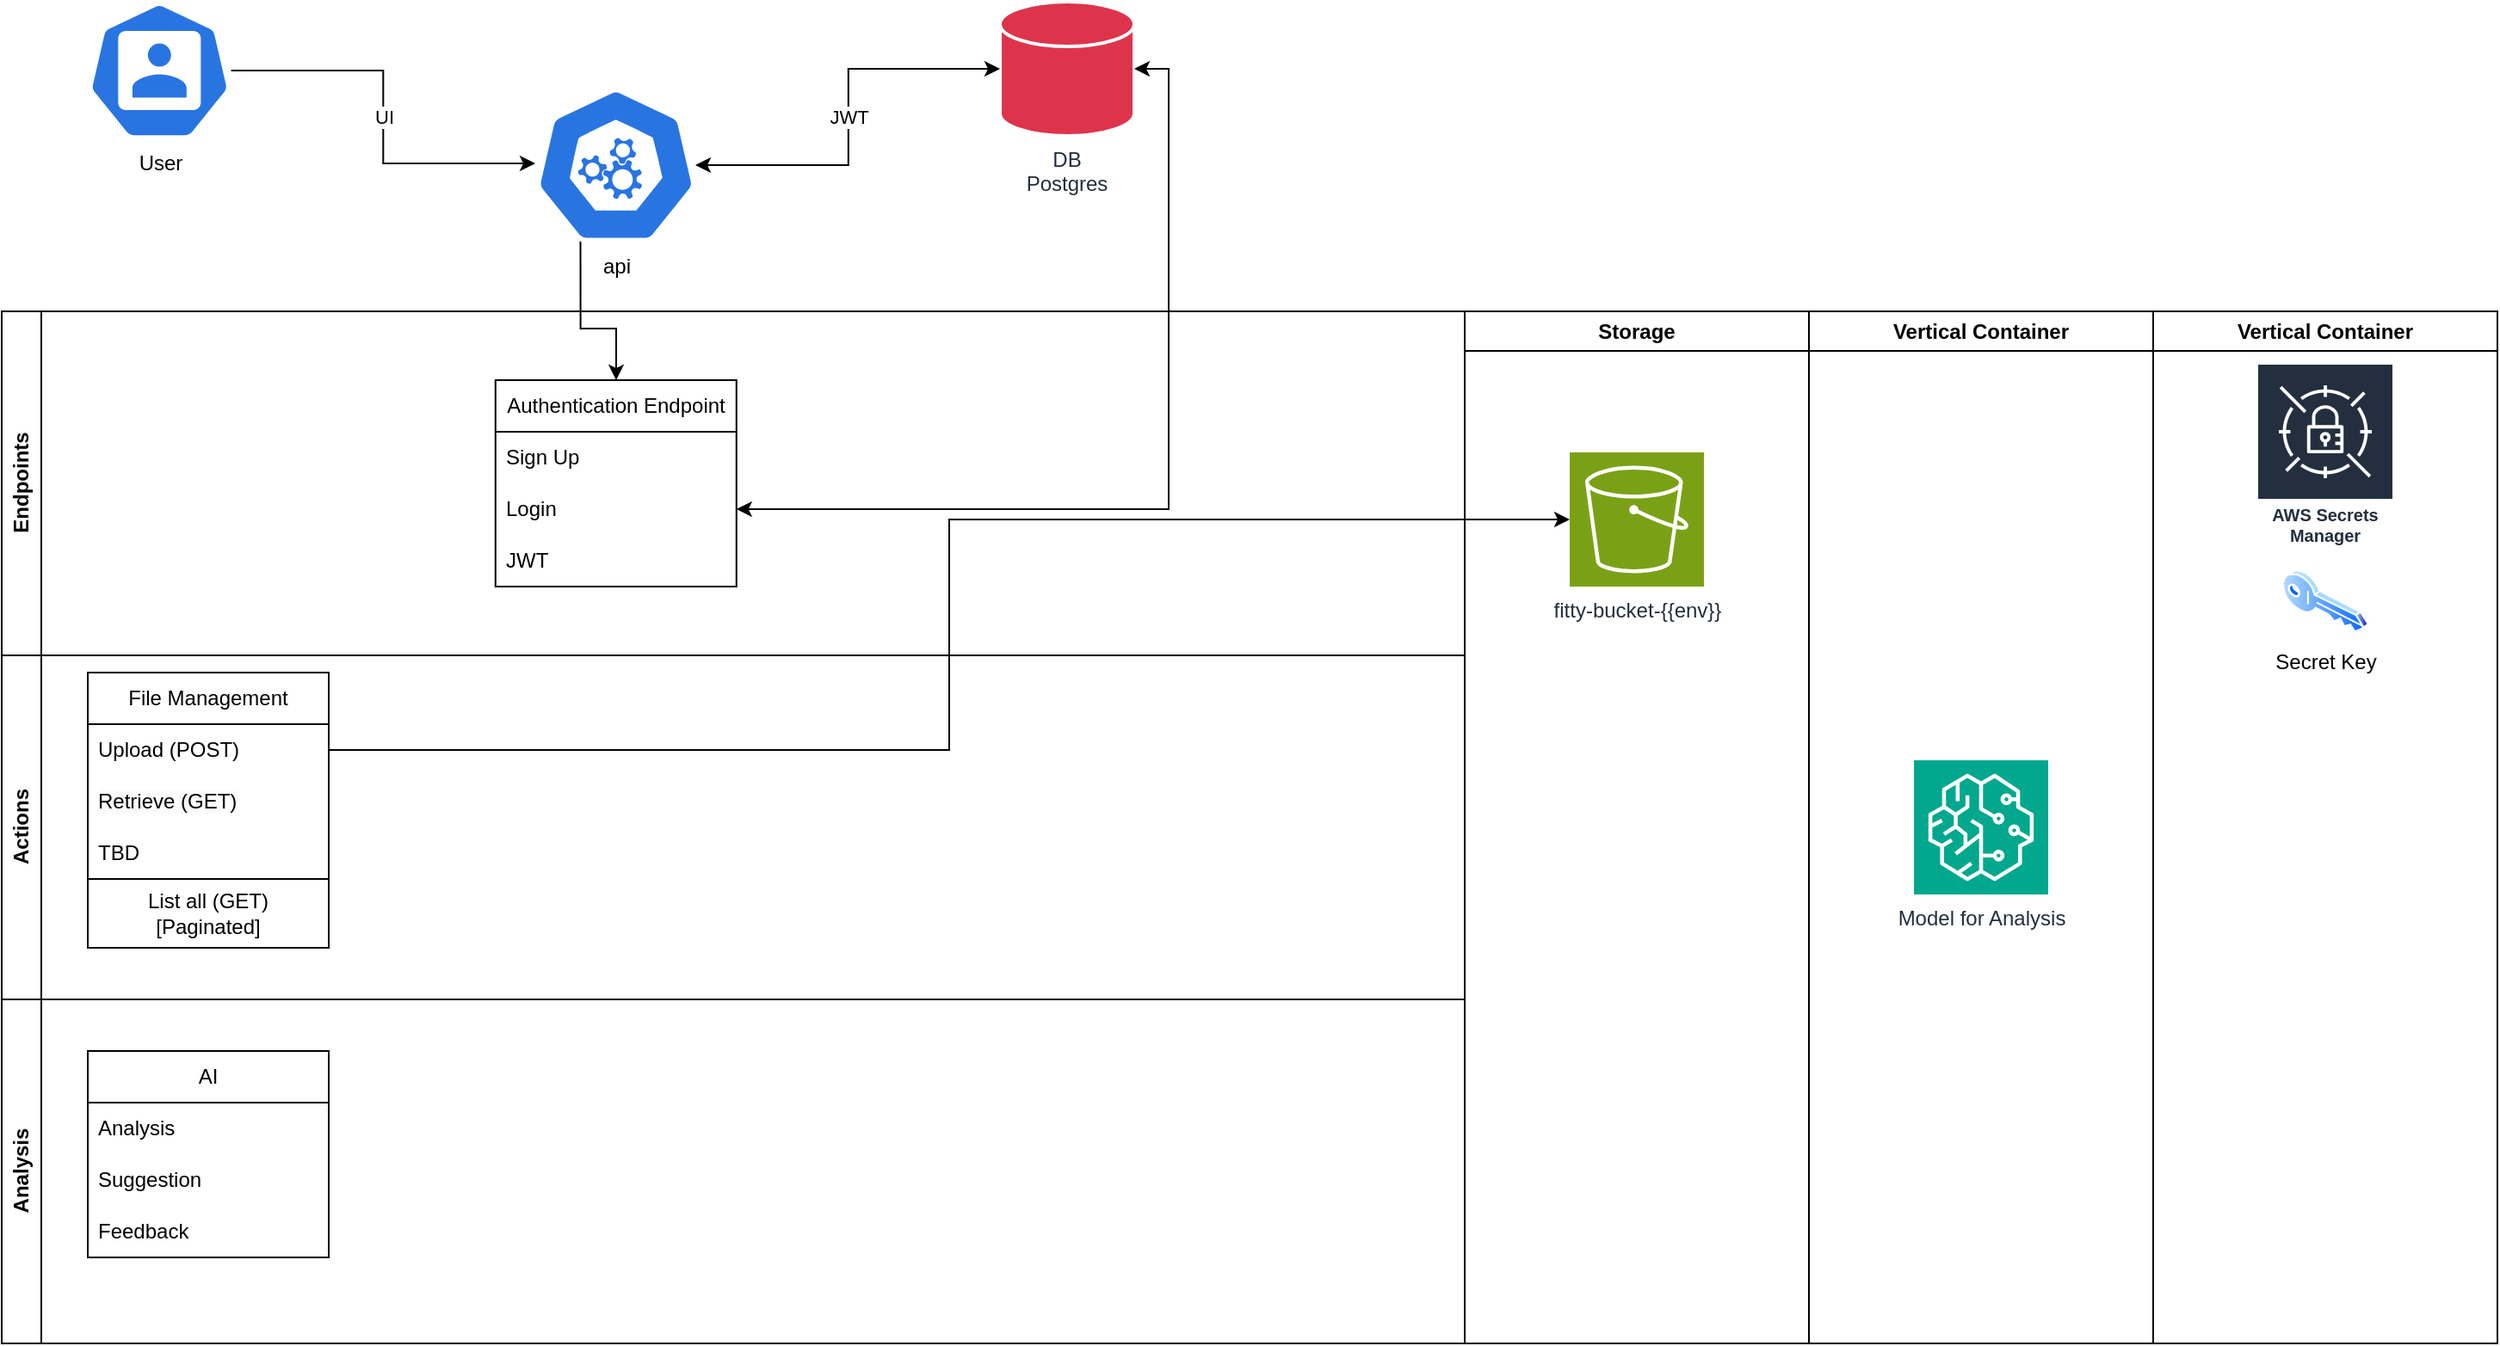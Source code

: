 <mxfile version="26.0.4">
  <diagram name="Page-1" id="X58M6MiDPaJugMH5M7qP">
    <mxGraphModel dx="2074" dy="1214" grid="1" gridSize="10" guides="1" tooltips="1" connect="1" arrows="1" fold="1" page="1" pageScale="1" pageWidth="850" pageHeight="1100" math="0" shadow="0">
      <root>
        <mxCell id="0" />
        <mxCell id="1" parent="0" />
        <mxCell id="pylUBdCbRKqUNI8GiXFk-7" style="edgeStyle=orthogonalEdgeStyle;rounded=0;orthogonalLoop=1;jettySize=auto;html=1;exitX=0.28;exitY=0.99;exitDx=0;exitDy=0;exitPerimeter=0;" parent="1" source="hINtiIYNp804mXkB7DZi-2" target="hINtiIYNp804mXkB7DZi-12" edge="1">
          <mxGeometry relative="1" as="geometry">
            <Array as="points">
              <mxPoint x="336" y="230" />
              <mxPoint x="357" y="230" />
            </Array>
          </mxGeometry>
        </mxCell>
        <mxCell id="hINtiIYNp804mXkB7DZi-2" value="api" style="aspect=fixed;sketch=0;html=1;dashed=0;whitespace=wrap;verticalLabelPosition=bottom;verticalAlign=top;fillColor=#2875E2;strokeColor=#ffffff;points=[[0.005,0.63,0],[0.1,0.2,0],[0.9,0.2,0],[0.5,0,0],[0.995,0.63,0],[0.72,0.99,0],[0.5,1,0],[0.28,0.99,0]];shape=mxgraph.kubernetes.icon2;prIcon=api" parent="1" vertex="1">
          <mxGeometry x="310" y="90" width="93.75" height="90" as="geometry" />
        </mxCell>
        <mxCell id="hINtiIYNp804mXkB7DZi-3" value="User&lt;div&gt;&lt;br&gt;&lt;/div&gt;" style="aspect=fixed;sketch=0;html=1;dashed=0;whitespace=wrap;verticalLabelPosition=bottom;verticalAlign=top;fillColor=#2875E2;strokeColor=#ffffff;points=[[0.005,0.63,0],[0.1,0.2,0],[0.9,0.2,0],[0.5,0,0],[0.995,0.63,0],[0.72,0.99,0],[0.5,1,0],[0.28,0.99,0]];shape=mxgraph.kubernetes.icon2;prIcon=user" parent="1" vertex="1">
          <mxGeometry x="50" y="40" width="83.33" height="80" as="geometry" />
        </mxCell>
        <mxCell id="hINtiIYNp804mXkB7DZi-7" value="DB&lt;div&gt;Postgres&lt;/div&gt;" style="sketch=0;outlineConnect=0;fontColor=#232F3E;fillColor=#DD344C;strokeColor=#ffffff;dashed=0;verticalLabelPosition=bottom;verticalAlign=top;align=center;html=1;fontSize=12;fontStyle=0;aspect=fixed;shape=mxgraph.flowchart.database;resIcon=mxgraph.aws4.cloud_directory;strokeWidth=2;whiteSpace=wrap;" parent="1" vertex="1">
          <mxGeometry x="580" y="40" width="78" height="78" as="geometry" />
        </mxCell>
        <mxCell id="hINtiIYNp804mXkB7DZi-8" value="JWT" style="edgeStyle=orthogonalEdgeStyle;rounded=0;orthogonalLoop=1;jettySize=auto;html=1;exitX=0.992;exitY=0.5;exitDx=0;exitDy=0;exitPerimeter=0;entryX=0;entryY=0.5;entryDx=0;entryDy=0;entryPerimeter=0;startArrow=classic;startFill=1;" parent="1" source="hINtiIYNp804mXkB7DZi-2" target="hINtiIYNp804mXkB7DZi-7" edge="1">
          <mxGeometry relative="1" as="geometry" />
        </mxCell>
        <mxCell id="ANfQTLfDOmhFfFX1vW5f-2" value="UI" style="edgeStyle=orthogonalEdgeStyle;rounded=0;orthogonalLoop=1;jettySize=auto;html=1;entryX=0;entryY=0.489;entryDx=0;entryDy=0;entryPerimeter=0;" parent="1" source="hINtiIYNp804mXkB7DZi-3" target="hINtiIYNp804mXkB7DZi-2" edge="1">
          <mxGeometry relative="1" as="geometry" />
        </mxCell>
        <mxCell id="ANfQTLfDOmhFfFX1vW5f-3" value="Endpoints" style="swimlane;horizontal=0;whiteSpace=wrap;html=1;" parent="1" vertex="1">
          <mxGeometry y="220" width="850" height="200" as="geometry" />
        </mxCell>
        <mxCell id="hINtiIYNp804mXkB7DZi-12" value="Authentication Endpoint" style="swimlane;fontStyle=0;childLayout=stackLayout;horizontal=1;startSize=30;horizontalStack=0;resizeParent=1;resizeParentMax=0;resizeLast=0;collapsible=1;marginBottom=0;whiteSpace=wrap;html=1;" parent="ANfQTLfDOmhFfFX1vW5f-3" vertex="1">
          <mxGeometry x="286.88" y="40" width="140" height="120" as="geometry" />
        </mxCell>
        <mxCell id="hINtiIYNp804mXkB7DZi-13" value="Sign Up" style="text;strokeColor=none;fillColor=none;align=left;verticalAlign=middle;spacingLeft=4;spacingRight=4;overflow=hidden;points=[[0,0.5],[1,0.5]];portConstraint=eastwest;rotatable=0;whiteSpace=wrap;html=1;" parent="hINtiIYNp804mXkB7DZi-12" vertex="1">
          <mxGeometry y="30" width="140" height="30" as="geometry" />
        </mxCell>
        <mxCell id="hINtiIYNp804mXkB7DZi-14" value="Login" style="text;strokeColor=none;fillColor=none;align=left;verticalAlign=middle;spacingLeft=4;spacingRight=4;overflow=hidden;points=[[0,0.5],[1,0.5]];portConstraint=eastwest;rotatable=0;whiteSpace=wrap;html=1;" parent="hINtiIYNp804mXkB7DZi-12" vertex="1">
          <mxGeometry y="60" width="140" height="30" as="geometry" />
        </mxCell>
        <mxCell id="hINtiIYNp804mXkB7DZi-15" value="JWT" style="text;strokeColor=none;fillColor=none;align=left;verticalAlign=middle;spacingLeft=4;spacingRight=4;overflow=hidden;points=[[0,0.5],[1,0.5]];portConstraint=eastwest;rotatable=0;whiteSpace=wrap;html=1;" parent="hINtiIYNp804mXkB7DZi-12" vertex="1">
          <mxGeometry y="90" width="140" height="30" as="geometry" />
        </mxCell>
        <mxCell id="ANfQTLfDOmhFfFX1vW5f-4" value="Actions" style="swimlane;horizontal=0;whiteSpace=wrap;html=1;" parent="1" vertex="1">
          <mxGeometry y="420" width="850" height="200" as="geometry" />
        </mxCell>
        <mxCell id="hINtiIYNp804mXkB7DZi-16" value="File Management" style="swimlane;fontStyle=0;childLayout=stackLayout;horizontal=1;startSize=30;horizontalStack=0;resizeParent=1;resizeParentMax=0;resizeLast=0;collapsible=1;marginBottom=0;whiteSpace=wrap;html=1;" parent="ANfQTLfDOmhFfFX1vW5f-4" vertex="1">
          <mxGeometry x="50" y="10" width="140" height="120" as="geometry" />
        </mxCell>
        <mxCell id="hINtiIYNp804mXkB7DZi-17" value="Upload (POST)" style="text;strokeColor=none;fillColor=none;align=left;verticalAlign=middle;spacingLeft=4;spacingRight=4;overflow=hidden;points=[[0,0.5],[1,0.5]];portConstraint=eastwest;rotatable=0;whiteSpace=wrap;html=1;" parent="hINtiIYNp804mXkB7DZi-16" vertex="1">
          <mxGeometry y="30" width="140" height="30" as="geometry" />
        </mxCell>
        <mxCell id="hINtiIYNp804mXkB7DZi-18" value="&lt;meta charset=&quot;utf-8&quot;&gt;&lt;span style=&quot;color: rgb(0, 0, 0); font-family: Helvetica; font-size: 12px; font-style: normal; font-variant-ligatures: normal; font-variant-caps: normal; font-weight: 400; letter-spacing: normal; orphans: 2; text-align: left; text-indent: 0px; text-transform: none; widows: 2; word-spacing: 0px; -webkit-text-stroke-width: 0px; white-space: normal; background-color: rgb(251, 251, 251); text-decoration-thickness: initial; text-decoration-style: initial; text-decoration-color: initial; display: inline !important; float: none;&quot;&gt;Retrieve (GET)&lt;/span&gt;" style="text;strokeColor=none;fillColor=none;align=left;verticalAlign=middle;spacingLeft=4;spacingRight=4;overflow=hidden;points=[[0,0.5],[1,0.5]];portConstraint=eastwest;rotatable=0;whiteSpace=wrap;html=1;" parent="hINtiIYNp804mXkB7DZi-16" vertex="1">
          <mxGeometry y="60" width="140" height="30" as="geometry" />
        </mxCell>
        <mxCell id="hINtiIYNp804mXkB7DZi-19" value="TBD" style="text;strokeColor=none;fillColor=none;align=left;verticalAlign=middle;spacingLeft=4;spacingRight=4;overflow=hidden;points=[[0,0.5],[1,0.5]];portConstraint=eastwest;rotatable=0;whiteSpace=wrap;html=1;" parent="hINtiIYNp804mXkB7DZi-16" vertex="1">
          <mxGeometry y="90" width="140" height="30" as="geometry" />
        </mxCell>
        <mxCell id="hINtiIYNp804mXkB7DZi-25" value="List all (GET)&lt;div&gt;[Paginated]&lt;/div&gt;" style="rounded=0;whiteSpace=wrap;html=1;" parent="ANfQTLfDOmhFfFX1vW5f-4" vertex="1">
          <mxGeometry x="50" y="130" width="140" height="40" as="geometry" />
        </mxCell>
        <mxCell id="pylUBdCbRKqUNI8GiXFk-1" value="Analysis" style="swimlane;horizontal=0;whiteSpace=wrap;html=1;" parent="1" vertex="1">
          <mxGeometry y="620" width="850" height="200" as="geometry" />
        </mxCell>
        <mxCell id="pylUBdCbRKqUNI8GiXFk-2" value="AI" style="swimlane;fontStyle=0;childLayout=stackLayout;horizontal=1;startSize=30;horizontalStack=0;resizeParent=1;resizeParentMax=0;resizeLast=0;collapsible=1;marginBottom=0;whiteSpace=wrap;html=1;" parent="pylUBdCbRKqUNI8GiXFk-1" vertex="1">
          <mxGeometry x="50" y="30" width="140" height="120" as="geometry" />
        </mxCell>
        <mxCell id="pylUBdCbRKqUNI8GiXFk-3" value="Analysis" style="text;strokeColor=none;fillColor=none;align=left;verticalAlign=middle;spacingLeft=4;spacingRight=4;overflow=hidden;points=[[0,0.5],[1,0.5]];portConstraint=eastwest;rotatable=0;whiteSpace=wrap;html=1;" parent="pylUBdCbRKqUNI8GiXFk-2" vertex="1">
          <mxGeometry y="30" width="140" height="30" as="geometry" />
        </mxCell>
        <mxCell id="68NsrlBNPHyC0bey-kt0-1" value="Suggestion" style="text;strokeColor=none;fillColor=none;align=left;verticalAlign=middle;spacingLeft=4;spacingRight=4;overflow=hidden;points=[[0,0.5],[1,0.5]];portConstraint=eastwest;rotatable=0;whiteSpace=wrap;html=1;" parent="pylUBdCbRKqUNI8GiXFk-2" vertex="1">
          <mxGeometry y="60" width="140" height="30" as="geometry" />
        </mxCell>
        <mxCell id="pylUBdCbRKqUNI8GiXFk-5" value="Feedback" style="text;strokeColor=none;fillColor=none;align=left;verticalAlign=middle;spacingLeft=4;spacingRight=4;overflow=hidden;points=[[0,0.5],[1,0.5]];portConstraint=eastwest;rotatable=0;whiteSpace=wrap;html=1;" parent="pylUBdCbRKqUNI8GiXFk-2" vertex="1">
          <mxGeometry y="90" width="140" height="30" as="geometry" />
        </mxCell>
        <mxCell id="pylUBdCbRKqUNI8GiXFk-8" style="edgeStyle=orthogonalEdgeStyle;rounded=0;orthogonalLoop=1;jettySize=auto;html=1;entryX=1;entryY=0.5;entryDx=0;entryDy=0;entryPerimeter=0;startArrow=classic;startFill=1;" parent="1" source="hINtiIYNp804mXkB7DZi-14" target="hINtiIYNp804mXkB7DZi-7" edge="1">
          <mxGeometry relative="1" as="geometry" />
        </mxCell>
        <mxCell id="Jf3LPVb7y6zxlQIpmkF9-1" value="Storage" style="swimlane;whiteSpace=wrap;html=1;" parent="1" vertex="1">
          <mxGeometry x="850" y="220" width="200" height="600" as="geometry" />
        </mxCell>
        <mxCell id="Jf3LPVb7y6zxlQIpmkF9-2" value="fitty-bucket-{{env}}" style="sketch=0;points=[[0,0,0],[0.25,0,0],[0.5,0,0],[0.75,0,0],[1,0,0],[0,1,0],[0.25,1,0],[0.5,1,0],[0.75,1,0],[1,1,0],[0,0.25,0],[0,0.5,0],[0,0.75,0],[1,0.25,0],[1,0.5,0],[1,0.75,0]];outlineConnect=0;fontColor=#232F3E;fillColor=#7AA116;strokeColor=#ffffff;dashed=0;verticalLabelPosition=bottom;verticalAlign=top;align=center;html=1;fontSize=12;fontStyle=0;aspect=fixed;shape=mxgraph.aws4.resourceIcon;resIcon=mxgraph.aws4.s3;" parent="Jf3LPVb7y6zxlQIpmkF9-1" vertex="1">
          <mxGeometry x="61" y="82" width="78" height="78" as="geometry" />
        </mxCell>
        <mxCell id="Jf3LPVb7y6zxlQIpmkF9-3" style="edgeStyle=orthogonalEdgeStyle;rounded=0;orthogonalLoop=1;jettySize=auto;html=1;entryX=0;entryY=0.5;entryDx=0;entryDy=0;entryPerimeter=0;" parent="1" source="hINtiIYNp804mXkB7DZi-17" target="Jf3LPVb7y6zxlQIpmkF9-2" edge="1">
          <mxGeometry relative="1" as="geometry" />
        </mxCell>
        <mxCell id="Jf3LPVb7y6zxlQIpmkF9-5" value="Vertical Container" style="swimlane;whiteSpace=wrap;html=1;" parent="1" vertex="1">
          <mxGeometry x="1050" y="220" width="200" height="600" as="geometry" />
        </mxCell>
        <mxCell id="Jf3LPVb7y6zxlQIpmkF9-4" value="Model for Analysis" style="sketch=0;points=[[0,0,0],[0.25,0,0],[0.5,0,0],[0.75,0,0],[1,0,0],[0,1,0],[0.25,1,0],[0.5,1,0],[0.75,1,0],[1,1,0],[0,0.25,0],[0,0.5,0],[0,0.75,0],[1,0.25,0],[1,0.5,0],[1,0.75,0]];outlineConnect=0;fontColor=#232F3E;fillColor=#01A88D;strokeColor=#ffffff;dashed=0;verticalLabelPosition=bottom;verticalAlign=top;align=center;html=1;fontSize=12;fontStyle=0;aspect=fixed;shape=mxgraph.aws4.resourceIcon;resIcon=mxgraph.aws4.sagemaker;" parent="Jf3LPVb7y6zxlQIpmkF9-5" vertex="1">
          <mxGeometry x="61" y="261" width="78" height="78" as="geometry" />
        </mxCell>
        <mxCell id="N8A-xAsNk4JCyPzR6-Pp-1" value="Vertical Container" style="swimlane;whiteSpace=wrap;html=1;" vertex="1" parent="1">
          <mxGeometry x="1250" y="220" width="200" height="600" as="geometry" />
        </mxCell>
        <mxCell id="N8A-xAsNk4JCyPzR6-Pp-2" value="Secret Key" style="image;aspect=fixed;perimeter=ellipsePerimeter;html=1;align=center;shadow=0;dashed=0;spacingTop=3;image=img/lib/active_directory/key.svg;" vertex="1" parent="N8A-xAsNk4JCyPzR6-Pp-1">
          <mxGeometry x="75" y="150" width="50" height="37" as="geometry" />
        </mxCell>
        <mxCell id="N8A-xAsNk4JCyPzR6-Pp-3" value="AWS Secrets Manager" style="sketch=0;outlineConnect=0;fontColor=#232F3E;gradientColor=none;strokeColor=#ffffff;fillColor=#232F3E;dashed=0;verticalLabelPosition=middle;verticalAlign=bottom;align=center;html=1;whiteSpace=wrap;fontSize=10;fontStyle=1;spacing=3;shape=mxgraph.aws4.productIcon;prIcon=mxgraph.aws4.secrets_manager;" vertex="1" parent="N8A-xAsNk4JCyPzR6-Pp-1">
          <mxGeometry x="60" y="30" width="80" height="110" as="geometry" />
        </mxCell>
      </root>
    </mxGraphModel>
  </diagram>
</mxfile>
